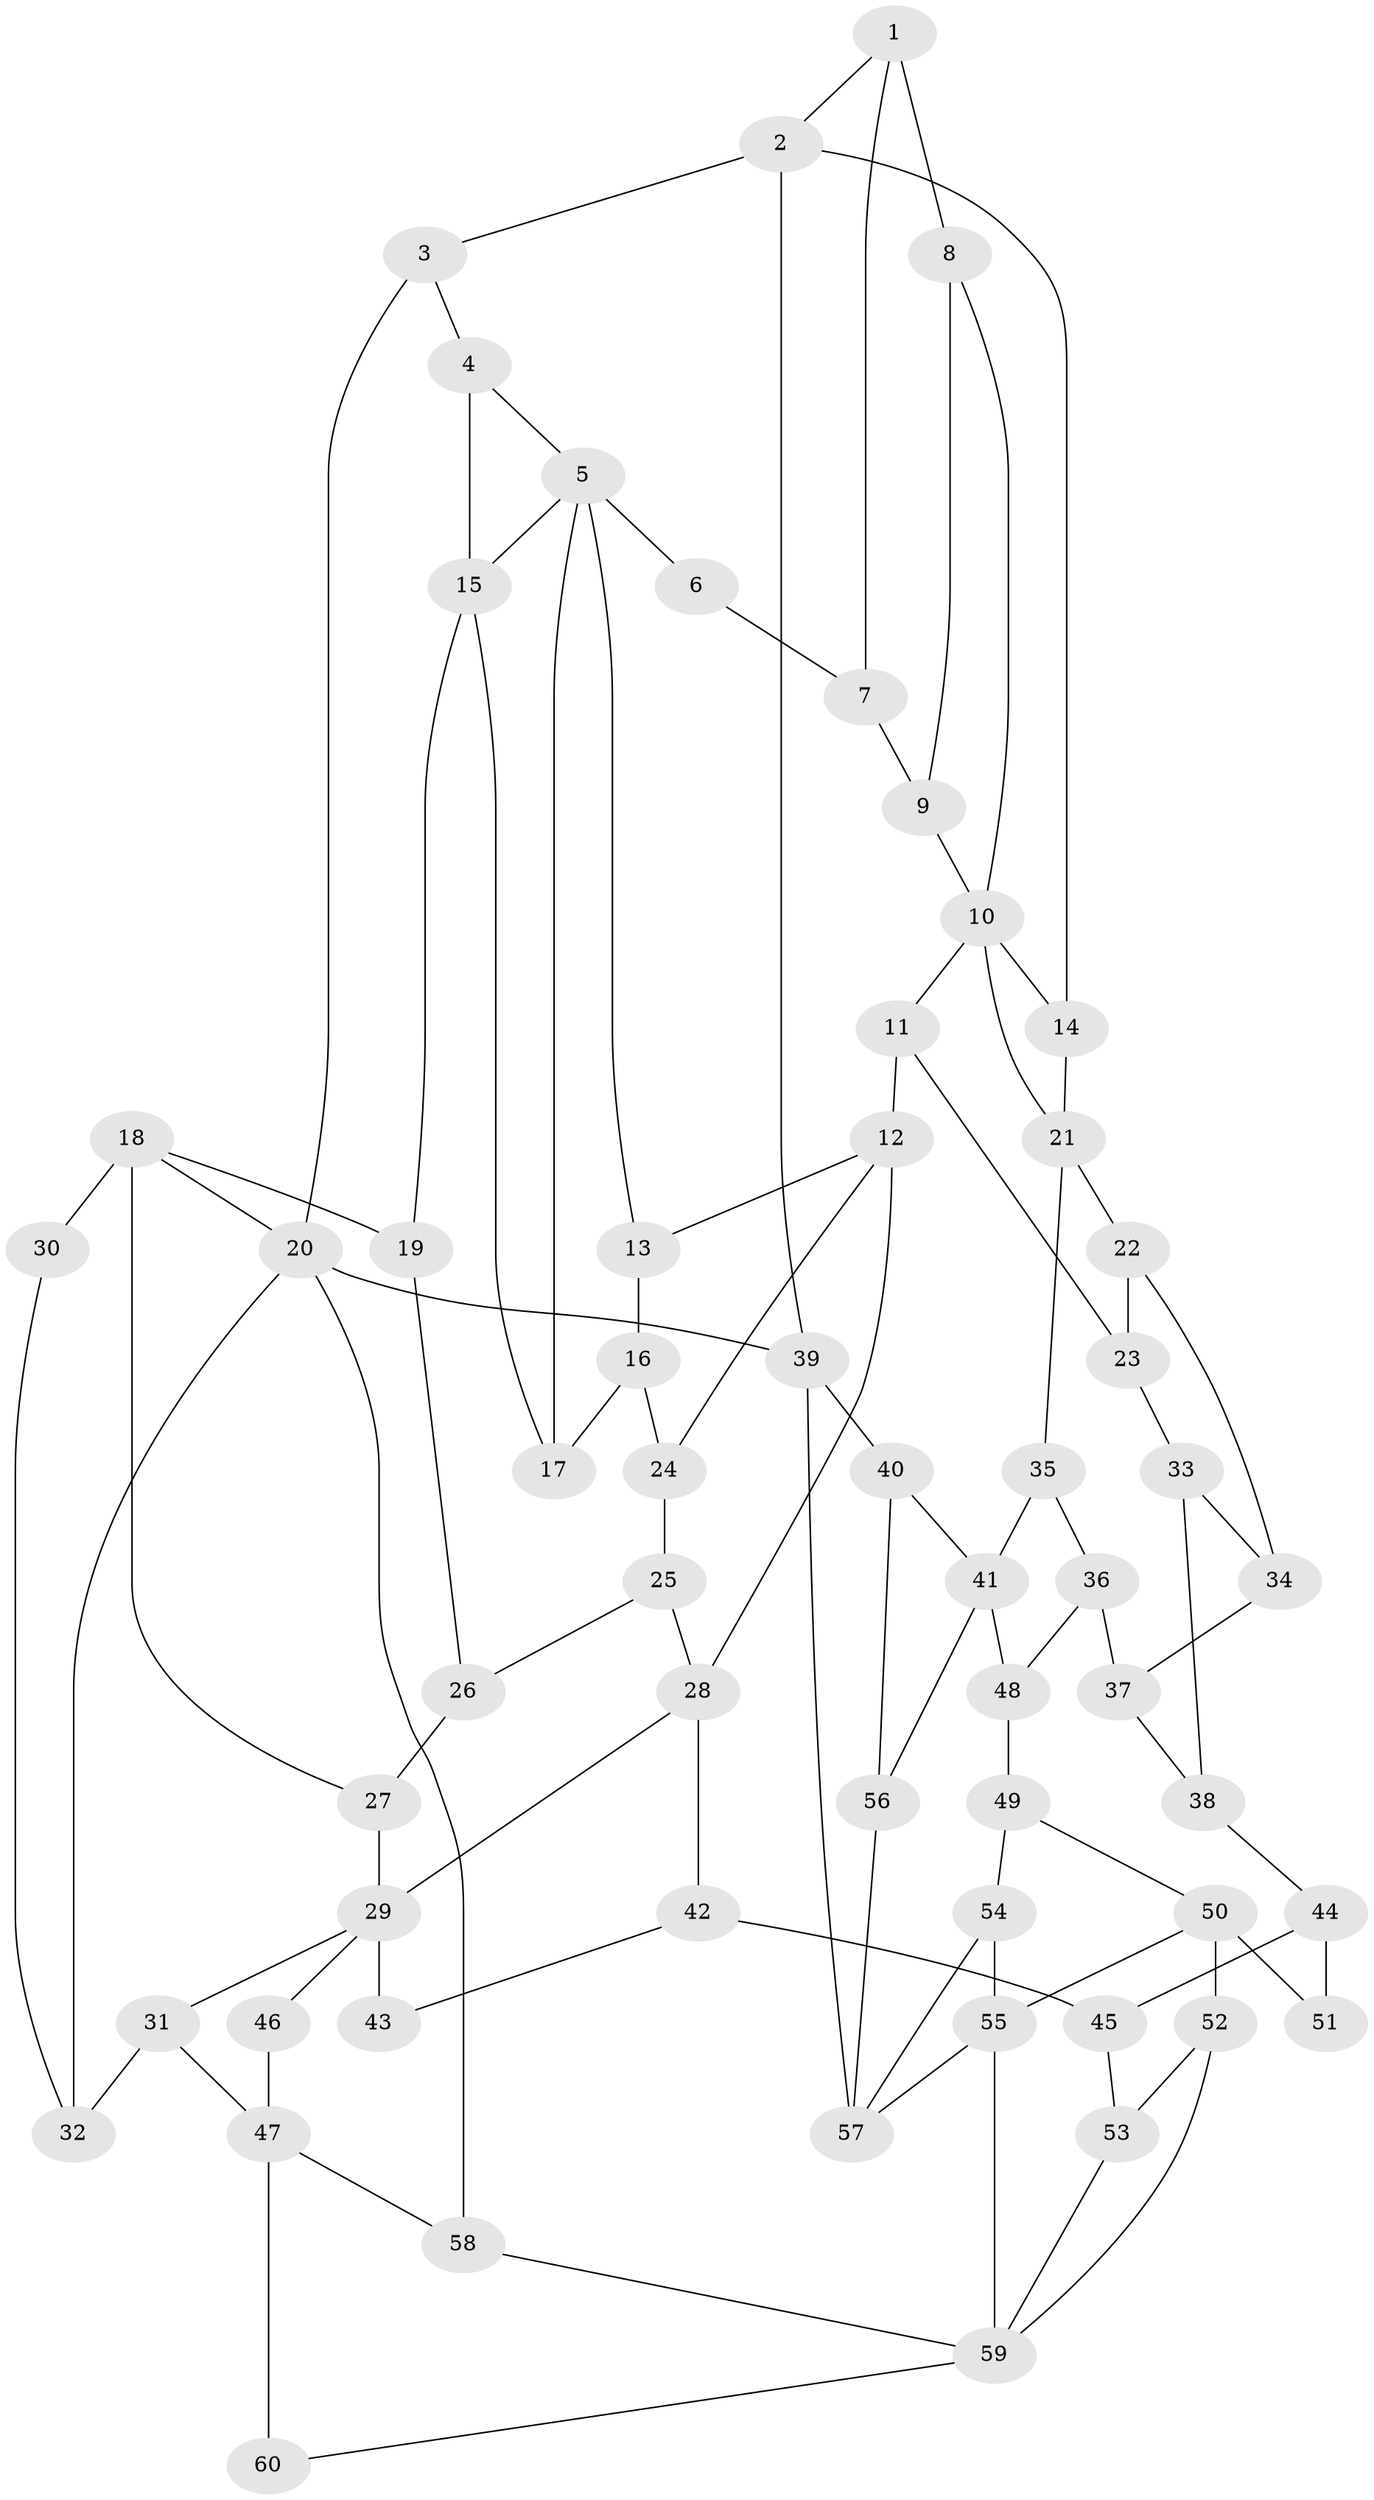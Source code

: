 // original degree distribution, {3: 0.025, 6: 0.24166666666666667, 5: 0.49166666666666664, 4: 0.24166666666666667}
// Generated by graph-tools (version 1.1) at 2025/43/03/06/25 01:43:21]
// undirected, 60 vertices, 98 edges
graph export_dot {
graph [start="1"]
  node [color=gray90,style=filled];
  1;
  2;
  3;
  4;
  5;
  6;
  7;
  8;
  9;
  10;
  11;
  12;
  13;
  14;
  15;
  16;
  17;
  18;
  19;
  20;
  21;
  22;
  23;
  24;
  25;
  26;
  27;
  28;
  29;
  30;
  31;
  32;
  33;
  34;
  35;
  36;
  37;
  38;
  39;
  40;
  41;
  42;
  43;
  44;
  45;
  46;
  47;
  48;
  49;
  50;
  51;
  52;
  53;
  54;
  55;
  56;
  57;
  58;
  59;
  60;
  1 -- 2 [weight=1.0];
  1 -- 7 [weight=1.0];
  1 -- 8 [weight=2.0];
  2 -- 3 [weight=1.0];
  2 -- 14 [weight=1.0];
  2 -- 39 [weight=1.0];
  3 -- 4 [weight=1.0];
  3 -- 20 [weight=2.0];
  4 -- 5 [weight=1.0];
  4 -- 15 [weight=1.0];
  5 -- 6 [weight=2.0];
  5 -- 13 [weight=1.0];
  5 -- 15 [weight=1.0];
  5 -- 17 [weight=1.0];
  6 -- 7 [weight=1.0];
  7 -- 9 [weight=1.0];
  8 -- 9 [weight=1.0];
  8 -- 10 [weight=1.0];
  9 -- 10 [weight=1.0];
  10 -- 11 [weight=1.0];
  10 -- 14 [weight=1.0];
  10 -- 21 [weight=1.0];
  11 -- 12 [weight=2.0];
  11 -- 23 [weight=2.0];
  12 -- 13 [weight=1.0];
  12 -- 24 [weight=1.0];
  12 -- 28 [weight=2.0];
  13 -- 16 [weight=1.0];
  14 -- 21 [weight=1.0];
  15 -- 17 [weight=1.0];
  15 -- 19 [weight=1.0];
  16 -- 17 [weight=1.0];
  16 -- 24 [weight=1.0];
  18 -- 19 [weight=1.0];
  18 -- 20 [weight=1.0];
  18 -- 27 [weight=1.0];
  18 -- 30 [weight=2.0];
  19 -- 26 [weight=1.0];
  20 -- 32 [weight=1.0];
  20 -- 39 [weight=1.0];
  20 -- 58 [weight=2.0];
  21 -- 22 [weight=2.0];
  21 -- 35 [weight=2.0];
  22 -- 23 [weight=2.0];
  22 -- 34 [weight=1.0];
  23 -- 33 [weight=2.0];
  24 -- 25 [weight=1.0];
  25 -- 26 [weight=1.0];
  25 -- 28 [weight=1.0];
  26 -- 27 [weight=1.0];
  27 -- 29 [weight=1.0];
  28 -- 29 [weight=1.0];
  28 -- 42 [weight=1.0];
  29 -- 31 [weight=1.0];
  29 -- 43 [weight=2.0];
  29 -- 46 [weight=1.0];
  30 -- 32 [weight=1.0];
  31 -- 32 [weight=1.0];
  31 -- 47 [weight=1.0];
  33 -- 34 [weight=1.0];
  33 -- 38 [weight=1.0];
  34 -- 37 [weight=1.0];
  35 -- 36 [weight=1.0];
  35 -- 41 [weight=2.0];
  36 -- 37 [weight=1.0];
  36 -- 48 [weight=1.0];
  37 -- 38 [weight=1.0];
  38 -- 44 [weight=1.0];
  39 -- 40 [weight=1.0];
  39 -- 57 [weight=1.0];
  40 -- 41 [weight=1.0];
  40 -- 56 [weight=1.0];
  41 -- 48 [weight=1.0];
  41 -- 56 [weight=1.0];
  42 -- 43 [weight=1.0];
  42 -- 45 [weight=1.0];
  44 -- 45 [weight=1.0];
  44 -- 51 [weight=1.0];
  45 -- 53 [weight=1.0];
  46 -- 47 [weight=2.0];
  47 -- 58 [weight=1.0];
  47 -- 60 [weight=2.0];
  48 -- 49 [weight=1.0];
  49 -- 50 [weight=1.0];
  49 -- 54 [weight=1.0];
  50 -- 51 [weight=2.0];
  50 -- 52 [weight=2.0];
  50 -- 55 [weight=1.0];
  52 -- 53 [weight=2.0];
  52 -- 59 [weight=1.0];
  53 -- 59 [weight=1.0];
  54 -- 55 [weight=1.0];
  54 -- 57 [weight=1.0];
  55 -- 57 [weight=1.0];
  55 -- 59 [weight=1.0];
  56 -- 57 [weight=2.0];
  58 -- 59 [weight=1.0];
  59 -- 60 [weight=1.0];
}

